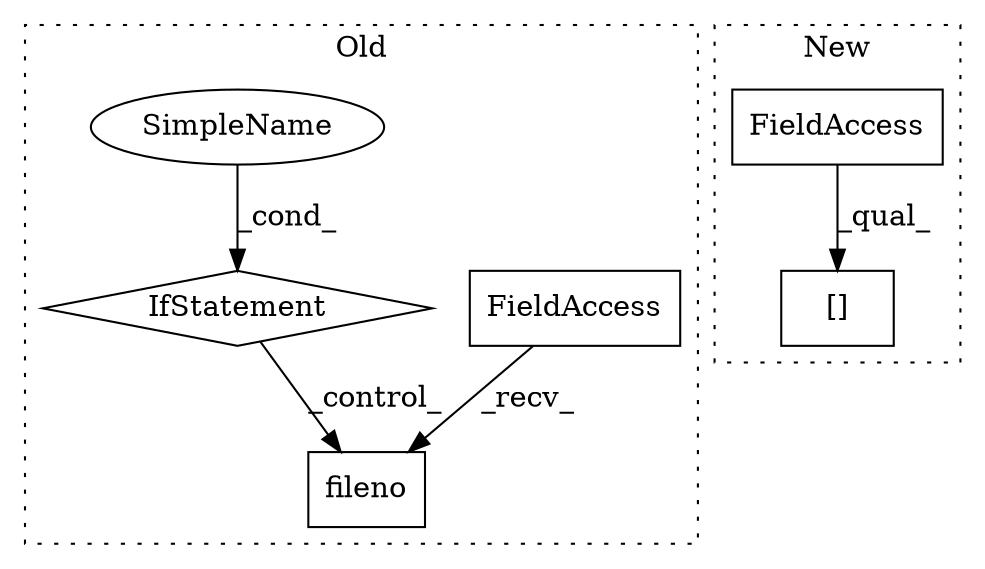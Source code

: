 digraph G {
subgraph cluster0 {
1 [label="fileno" a="32" s="4042" l="8" shape="box"];
3 [label="FieldAccess" a="22" s="4028" l="13" shape="box"];
5 [label="IfStatement" a="25" s="3857,3891" l="10,2" shape="diamond"];
6 [label="SimpleName" a="42" s="" l="" shape="ellipse"];
label = "Old";
style="dotted";
}
subgraph cluster1 {
2 [label="[]" a="2" s="5916,5950" l="28,1" shape="box"];
4 [label="FieldAccess" a="22" s="5916" l="27" shape="box"];
label = "New";
style="dotted";
}
3 -> 1 [label="_recv_"];
4 -> 2 [label="_qual_"];
5 -> 1 [label="_control_"];
6 -> 5 [label="_cond_"];
}